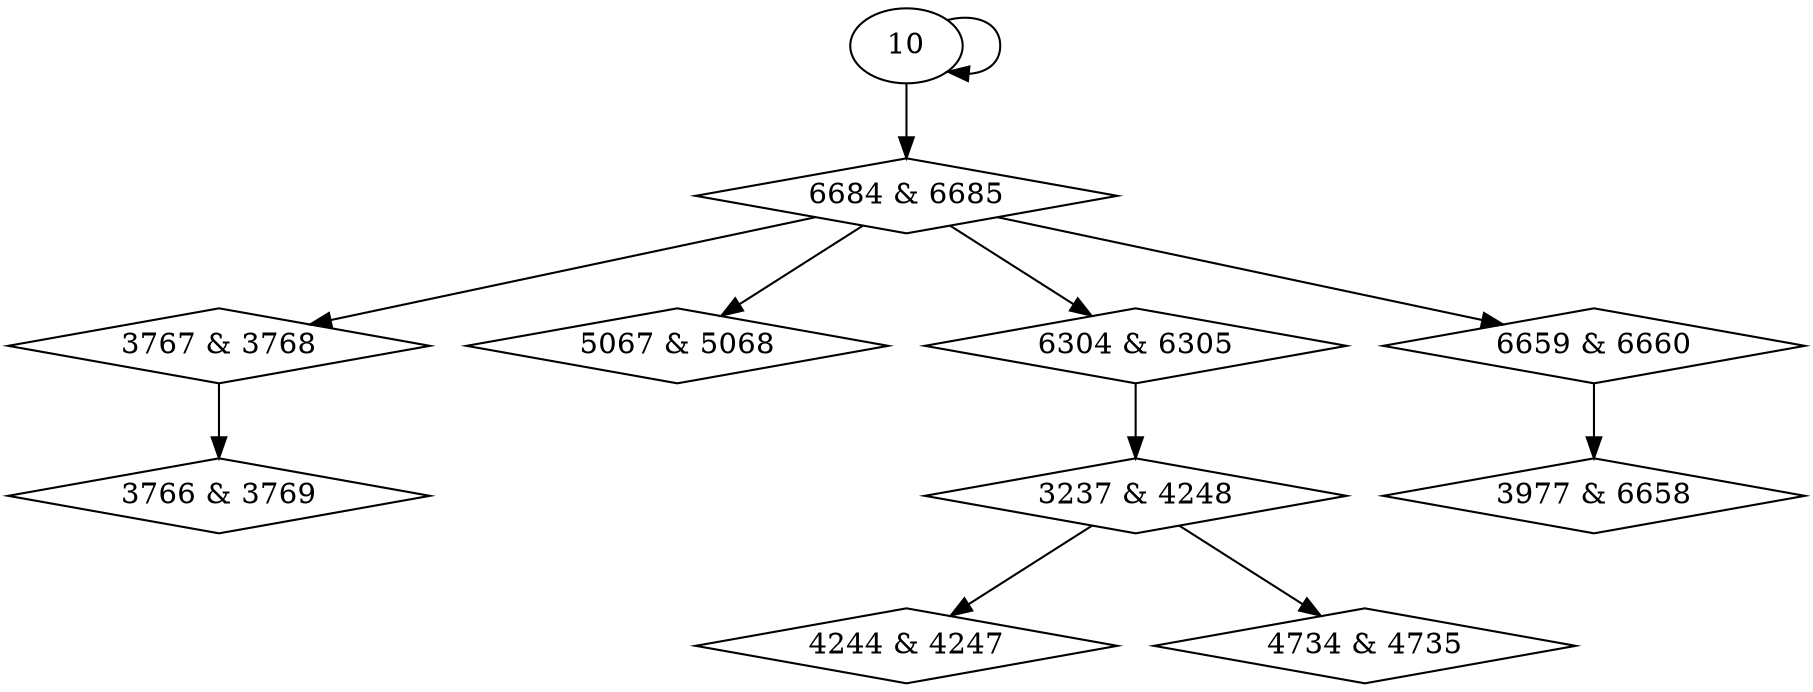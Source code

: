 digraph {
0 [label = "3237 & 4248", shape = diamond];
1 [label = "3766 & 3769", shape = diamond];
2 [label = "3767 & 3768", shape = diamond];
3 [label = "3977 & 6658", shape = diamond];
4 [label = "4244 & 4247", shape = diamond];
5 [label = "4734 & 4735", shape = diamond];
6 [label = "5067 & 5068", shape = diamond];
7 [label = "6304 & 6305", shape = diamond];
8 [label = "6659 & 6660", shape = diamond];
9 [label = "6684 & 6685", shape = diamond];
7 -> 0;
2 -> 1;
9 -> 2;
8 -> 3;
0 -> 4;
0 -> 5;
9 -> 6;
9 -> 7;
9 -> 8;
10 -> 9;
10 -> 10;
}
